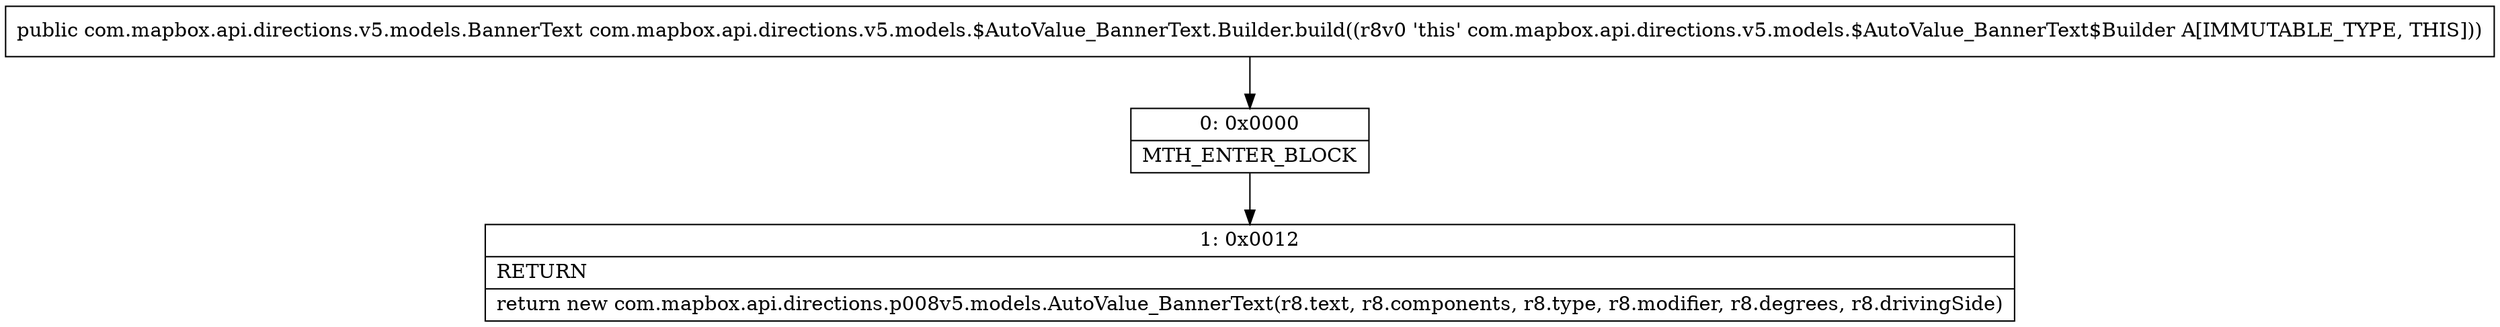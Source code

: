 digraph "CFG forcom.mapbox.api.directions.v5.models.$AutoValue_BannerText.Builder.build()Lcom\/mapbox\/api\/directions\/v5\/models\/BannerText;" {
Node_0 [shape=record,label="{0\:\ 0x0000|MTH_ENTER_BLOCK\l}"];
Node_1 [shape=record,label="{1\:\ 0x0012|RETURN\l|return new com.mapbox.api.directions.p008v5.models.AutoValue_BannerText(r8.text, r8.components, r8.type, r8.modifier, r8.degrees, r8.drivingSide)\l}"];
MethodNode[shape=record,label="{public com.mapbox.api.directions.v5.models.BannerText com.mapbox.api.directions.v5.models.$AutoValue_BannerText.Builder.build((r8v0 'this' com.mapbox.api.directions.v5.models.$AutoValue_BannerText$Builder A[IMMUTABLE_TYPE, THIS])) }"];
MethodNode -> Node_0;
Node_0 -> Node_1;
}

